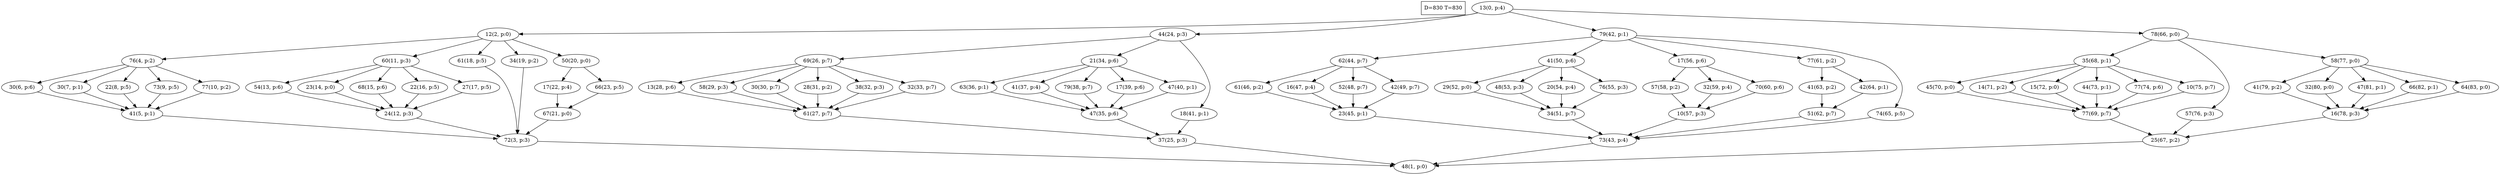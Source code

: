 digraph Task {
i [shape=box, label="D=830 T=830"]; 
0 [label="13(0, p:4)"];
1 [label="48(1, p:0)"];
2 [label="12(2, p:0)"];
3 [label="72(3, p:3)"];
4 [label="76(4, p:2)"];
5 [label="41(5, p:1)"];
6 [label="30(6, p:6)"];
7 [label="30(7, p:1)"];
8 [label="22(8, p:5)"];
9 [label="73(9, p:5)"];
10 [label="77(10, p:2)"];
11 [label="60(11, p:3)"];
12 [label="24(12, p:3)"];
13 [label="54(13, p:6)"];
14 [label="23(14, p:0)"];
15 [label="68(15, p:6)"];
16 [label="22(16, p:5)"];
17 [label="27(17, p:5)"];
18 [label="61(18, p:5)"];
19 [label="34(19, p:2)"];
20 [label="50(20, p:0)"];
21 [label="67(21, p:0)"];
22 [label="17(22, p:4)"];
23 [label="66(23, p:5)"];
24 [label="44(24, p:3)"];
25 [label="37(25, p:3)"];
26 [label="69(26, p:7)"];
27 [label="61(27, p:7)"];
28 [label="13(28, p:6)"];
29 [label="58(29, p:3)"];
30 [label="30(30, p:7)"];
31 [label="28(31, p:2)"];
32 [label="38(32, p:3)"];
33 [label="32(33, p:7)"];
34 [label="21(34, p:6)"];
35 [label="47(35, p:6)"];
36 [label="63(36, p:1)"];
37 [label="41(37, p:4)"];
38 [label="79(38, p:7)"];
39 [label="17(39, p:6)"];
40 [label="47(40, p:1)"];
41 [label="18(41, p:1)"];
42 [label="79(42, p:1)"];
43 [label="73(43, p:4)"];
44 [label="62(44, p:7)"];
45 [label="23(45, p:1)"];
46 [label="61(46, p:2)"];
47 [label="16(47, p:4)"];
48 [label="52(48, p:7)"];
49 [label="42(49, p:7)"];
50 [label="41(50, p:6)"];
51 [label="34(51, p:7)"];
52 [label="29(52, p:0)"];
53 [label="48(53, p:3)"];
54 [label="20(54, p:4)"];
55 [label="76(55, p:3)"];
56 [label="17(56, p:6)"];
57 [label="10(57, p:3)"];
58 [label="57(58, p:2)"];
59 [label="32(59, p:4)"];
60 [label="70(60, p:6)"];
61 [label="77(61, p:2)"];
62 [label="51(62, p:7)"];
63 [label="41(63, p:2)"];
64 [label="42(64, p:1)"];
65 [label="74(65, p:5)"];
66 [label="78(66, p:0)"];
67 [label="25(67, p:2)"];
68 [label="35(68, p:1)"];
69 [label="77(69, p:7)"];
70 [label="45(70, p:0)"];
71 [label="14(71, p:2)"];
72 [label="15(72, p:0)"];
73 [label="44(73, p:1)"];
74 [label="77(74, p:6)"];
75 [label="10(75, p:7)"];
76 [label="57(76, p:3)"];
77 [label="58(77, p:0)"];
78 [label="16(78, p:3)"];
79 [label="41(79, p:2)"];
80 [label="32(80, p:0)"];
81 [label="47(81, p:1)"];
82 [label="66(82, p:1)"];
83 [label="64(83, p:0)"];
0 -> 2;
0 -> 24;
0 -> 42;
0 -> 66;
2 -> 4;
2 -> 11;
2 -> 18;
2 -> 19;
2 -> 20;
3 -> 1;
4 -> 6;
4 -> 7;
4 -> 8;
4 -> 9;
4 -> 10;
5 -> 3;
6 -> 5;
7 -> 5;
8 -> 5;
9 -> 5;
10 -> 5;
11 -> 13;
11 -> 14;
11 -> 15;
11 -> 16;
11 -> 17;
12 -> 3;
13 -> 12;
14 -> 12;
15 -> 12;
16 -> 12;
17 -> 12;
18 -> 3;
19 -> 3;
20 -> 22;
20 -> 23;
21 -> 3;
22 -> 21;
23 -> 21;
24 -> 26;
24 -> 34;
24 -> 41;
25 -> 1;
26 -> 28;
26 -> 29;
26 -> 30;
26 -> 31;
26 -> 32;
26 -> 33;
27 -> 25;
28 -> 27;
29 -> 27;
30 -> 27;
31 -> 27;
32 -> 27;
33 -> 27;
34 -> 36;
34 -> 37;
34 -> 38;
34 -> 39;
34 -> 40;
35 -> 25;
36 -> 35;
37 -> 35;
38 -> 35;
39 -> 35;
40 -> 35;
41 -> 25;
42 -> 44;
42 -> 50;
42 -> 56;
42 -> 61;
42 -> 65;
43 -> 1;
44 -> 46;
44 -> 47;
44 -> 48;
44 -> 49;
45 -> 43;
46 -> 45;
47 -> 45;
48 -> 45;
49 -> 45;
50 -> 52;
50 -> 53;
50 -> 54;
50 -> 55;
51 -> 43;
52 -> 51;
53 -> 51;
54 -> 51;
55 -> 51;
56 -> 58;
56 -> 59;
56 -> 60;
57 -> 43;
58 -> 57;
59 -> 57;
60 -> 57;
61 -> 63;
61 -> 64;
62 -> 43;
63 -> 62;
64 -> 62;
65 -> 43;
66 -> 68;
66 -> 76;
66 -> 77;
67 -> 1;
68 -> 70;
68 -> 71;
68 -> 72;
68 -> 73;
68 -> 74;
68 -> 75;
69 -> 67;
70 -> 69;
71 -> 69;
72 -> 69;
73 -> 69;
74 -> 69;
75 -> 69;
76 -> 67;
77 -> 79;
77 -> 80;
77 -> 81;
77 -> 82;
77 -> 83;
78 -> 67;
79 -> 78;
80 -> 78;
81 -> 78;
82 -> 78;
83 -> 78;
}